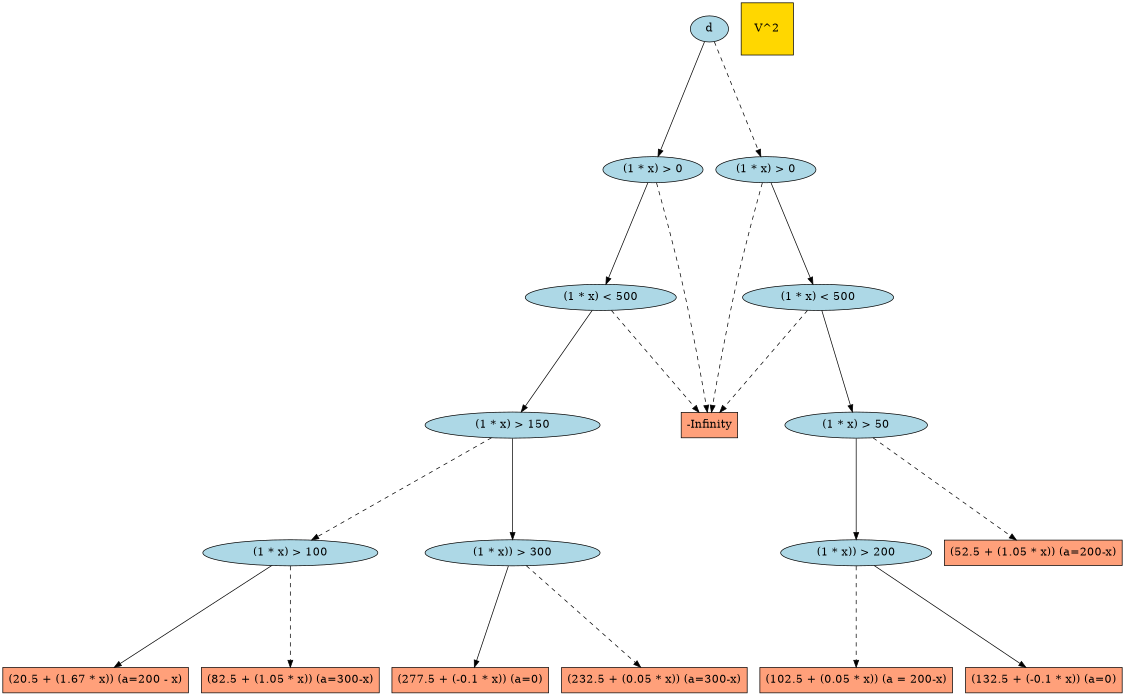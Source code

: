 digraph G {
  graph [
    ranksep = "2.00",
    bb = "0,0,1144,982",
    ratio = auto,
    fontsize = 16,
    fontname = Helvetica,
    size = "7.5,10"
  ];

  node [
    fontsize = 16
  ];

  2250 [
    height = "0.51069",
    label = "(1 * x) > 50",
    fillcolor = lightblue,
    width = "2.8072",
    style = filled,
    pos = "298,381"
  ];
  1960 [
    shape = box,
    label = "(102.5 + (0.05 * x)) (a = 200-x)",
    fillcolor = lightsalmon,
    width = "2.5347",
    style = filled,
    pos = "305,18"
  ];
  3282 [
    height = "0.51069",
    label = d,
    fillcolor = lightblue,
    style = filled,
    pos = "460,945"
  ];
  3281 [
    height = "0.51069",
    label = "(1 * x) > 0",
    fillcolor = lightblue,
    width = "1.6207",
    style = filled,
    pos = "528,745"
  ];
  3280 [
    height = "0.51069",
    label = "(1 * x) < 500",
    fillcolor = lightblue,
    width = "2.9789",
    style = filled,
    pos = "615,563"
  ];
  2544 [
    height = "0.51069",
    label = "(1 * x) > 100",
    fillcolor = lightblue,
    width = "3.4507",
    style = filled,
    pos = "874,199"
  ];
  2543 [
    shape = box,
    label = "(20.5 + (1.67 * x)) (a=200 - x)",
    fillcolor = lightsalmon,
    width = "2.4236",
    style = filled,
    pos = "1057,18"
  ];
  2263 [
    height = "0.51069",
    label = "(1 * x) > 0",
    fillcolor = lightblue,
    width = "1.6207",
    style = filled,
    pos = "393,745"
  ];
  2542 [
    shape = box,
    label = "(82.5 + (1.05 * x)) (a=300-x)",
    fillcolor = lightsalmon,
    width = "2.4236",
    style = filled,
    pos = "864,18"
  ];
  2262 [
    height = "0.51069",
    label = "(1 * x) < 500",
    fillcolor = lightblue,
    width = "2.9789",
    style = filled,
    pos = "307,563"
  ];
  3268 [
    height = "0.51069",
    label = "(1 * x) > 150",
    fillcolor = lightblue,
    width = "3.4507",
    style = filled,
    pos = "627,381"
  ];
  3267 [
    height = "0.51069",
    label = "(1 * x)) > 300",
    fillcolor = lightblue,
    width = "3.4507",
    style = filled,
    pos = "607,199"
  ];
  _temp_ [
    height = "1.0278",
    shape = box,
    label = "V^2",
    fillcolor = gold,
    width = "1.0278",
    style = filled,
    pos = "542,945"
  ];
  2249 [
    height = "0.51069",
    label = "(1 * x)) > 200",
    fillcolor = lightblue,
    width = "2.9789",
    style = filled,
    pos = "300,199"
  ];
  2100 [
    shape = box,
    label = "(132.5 + (-0.1 * x)) (a=0)",
    fillcolor = lightsalmon,
    width = "1.9236",
    style = filled,
    pos = "126,18"
  ];
  4 [
    shape = box,
    label = "-Infinity",
    fillcolor = lightsalmon,
    width = "0.92361",
    style = filled,
    pos = "451,381"
  ];
  3166 [
    shape = box,
    label = "(277.5 + (-0.1 * x)) (a=0)",
    fillcolor = lightsalmon,
    width = "1.9236",
    style = filled,
    pos = "688,18"
  ];
  1424 [
    shape = box,
    label = "(52.5 + (1.05 * x)) (a=200-x)",
    fillcolor = lightsalmon,
    width = "2.4236",
    style = filled,
    pos = "87,199"
  ];
  3027 [
    shape = box,
    label = "(232.5 + (0.05 * x)) (a=300-x)",
    fillcolor = lightsalmon,
    width = "2.5347",
    style = filled,
    pos = "509,18"
  ];
  2262 -> 2250 [
    style = "",
    pos = "e,298.87,399.39 306.12,544.41 304.55,513.01 301.25,447.09 299.38,409.6"
  ];
  2544 -> 2542 [
    style = dashed,
    pos = "e,864.95,36.035 873.02,180.51 871.27,149.2 867.6,83.39 865.52,46.163"
  ];
  3281 -> 3280 [
    style = "",
    pos = "e,606.56,581.47 536.34,726.74 551.57,695.24 583.96,628.22 602.07,590.76"
  ];
  3280 -> 4 [
    style = dashed,
    pos = "e,466.68,399.21 599.27,544.74 570.13,512.75 507.63,444.16 473.83,407.05"
  ];
  2250 -> 2249 [
    style = "",
    pos = "e,299.81,217.39 298.2,362.41 298.54,331.01 299.28,265.09 299.69,227.6"
  ];
  2544 -> 2543 [
    style = "",
    pos = "e,1039.6,36.035 891.88,180.51 924.71,148.4 994.66,79.978 1032.1,43.345"
  ];
  3281 -> 4 [
    style = dashed,
    pos = "e,454.68,399.28 524.29,726.54 511.88,668.24 471.84,479.98 456.79,409.22"
  ];
  2263 -> 4 [
    style = dashed,
    pos = "e,448.86,399.16 396.49,726.54 402.37,696.9 414.42,634.8 423,582 432.98,520.58 442.58,448.19 447.53,409.57"
  ];
  2263 -> 2262 [
    style = "",
    pos = "e,315.35,581.47 384.75,726.74 369.7,695.24 337.68,628.22 319.79,590.76"
  ];
  3268 -> 2544 [
    style = dashed,
    pos = "e,850.39,217.21 650.68,362.74 695.31,330.22 791.89,259.84 842.15,223.21"
  ];
  2262 -> 4 [
    style = dashed,
    pos = "e,437.23,399.21 320.81,544.74 346.4,512.75 401.28,444.16 430.96,407.05"
  ];
  3267 -> 3166 [
    style = "",
    pos = "e,680.29,36.035 614.91,180.51 629.2,148.94 659.37,82.258 676.14,45.211"
  ];
  3267 -> 3027 [
    style = dashed,
    pos = "e,518.33,36.035 597.42,180.51 580.14,148.94 543.63,82.258 523.35,45.211"
  ];
  3280 -> 3268 [
    style = "",
    pos = "e,625.84,399.39 616.17,544.41 618.27,513.01 622.66,447.09 625.16,409.6"
  ];
  2250 -> 1424 [
    style = dashed,
    pos = "e,107.17,217.21 277.77,362.74 239.88,330.42 158.17,260.71 115.01,223.9"
  ];
  3282 -> 2263 [
    style = dashed,
    pos = "e,398.86,763.33 454.17,926.78 442.49,892.25 416.14,814.38 402.14,773.01"
  ];
  2249 -> 2100 [
    style = "",
    pos = "e,142.63,36.111 283.32,180.84 252.27,148.89 185.53,80.236 149.77,43.452"
  ];
  3282 -> 3281 [
    style = "",
    pos = "e,522.05,763.33 465.92,926.78 477.77,892.25 504.52,814.38 518.72,773.01"
  ];
  2249 -> 1960 [
    style = dashed,
    pos = "e,304.52,36.035 300.49,180.51 301.36,149.2 303.2,83.39 304.24,46.163"
  ];
  3268 -> 3267 [
    style = "",
    pos = "e,608.93,217.39 625.05,362.41 621.56,331.01 614.23,265.09 610.07,227.6"
  ];
}
